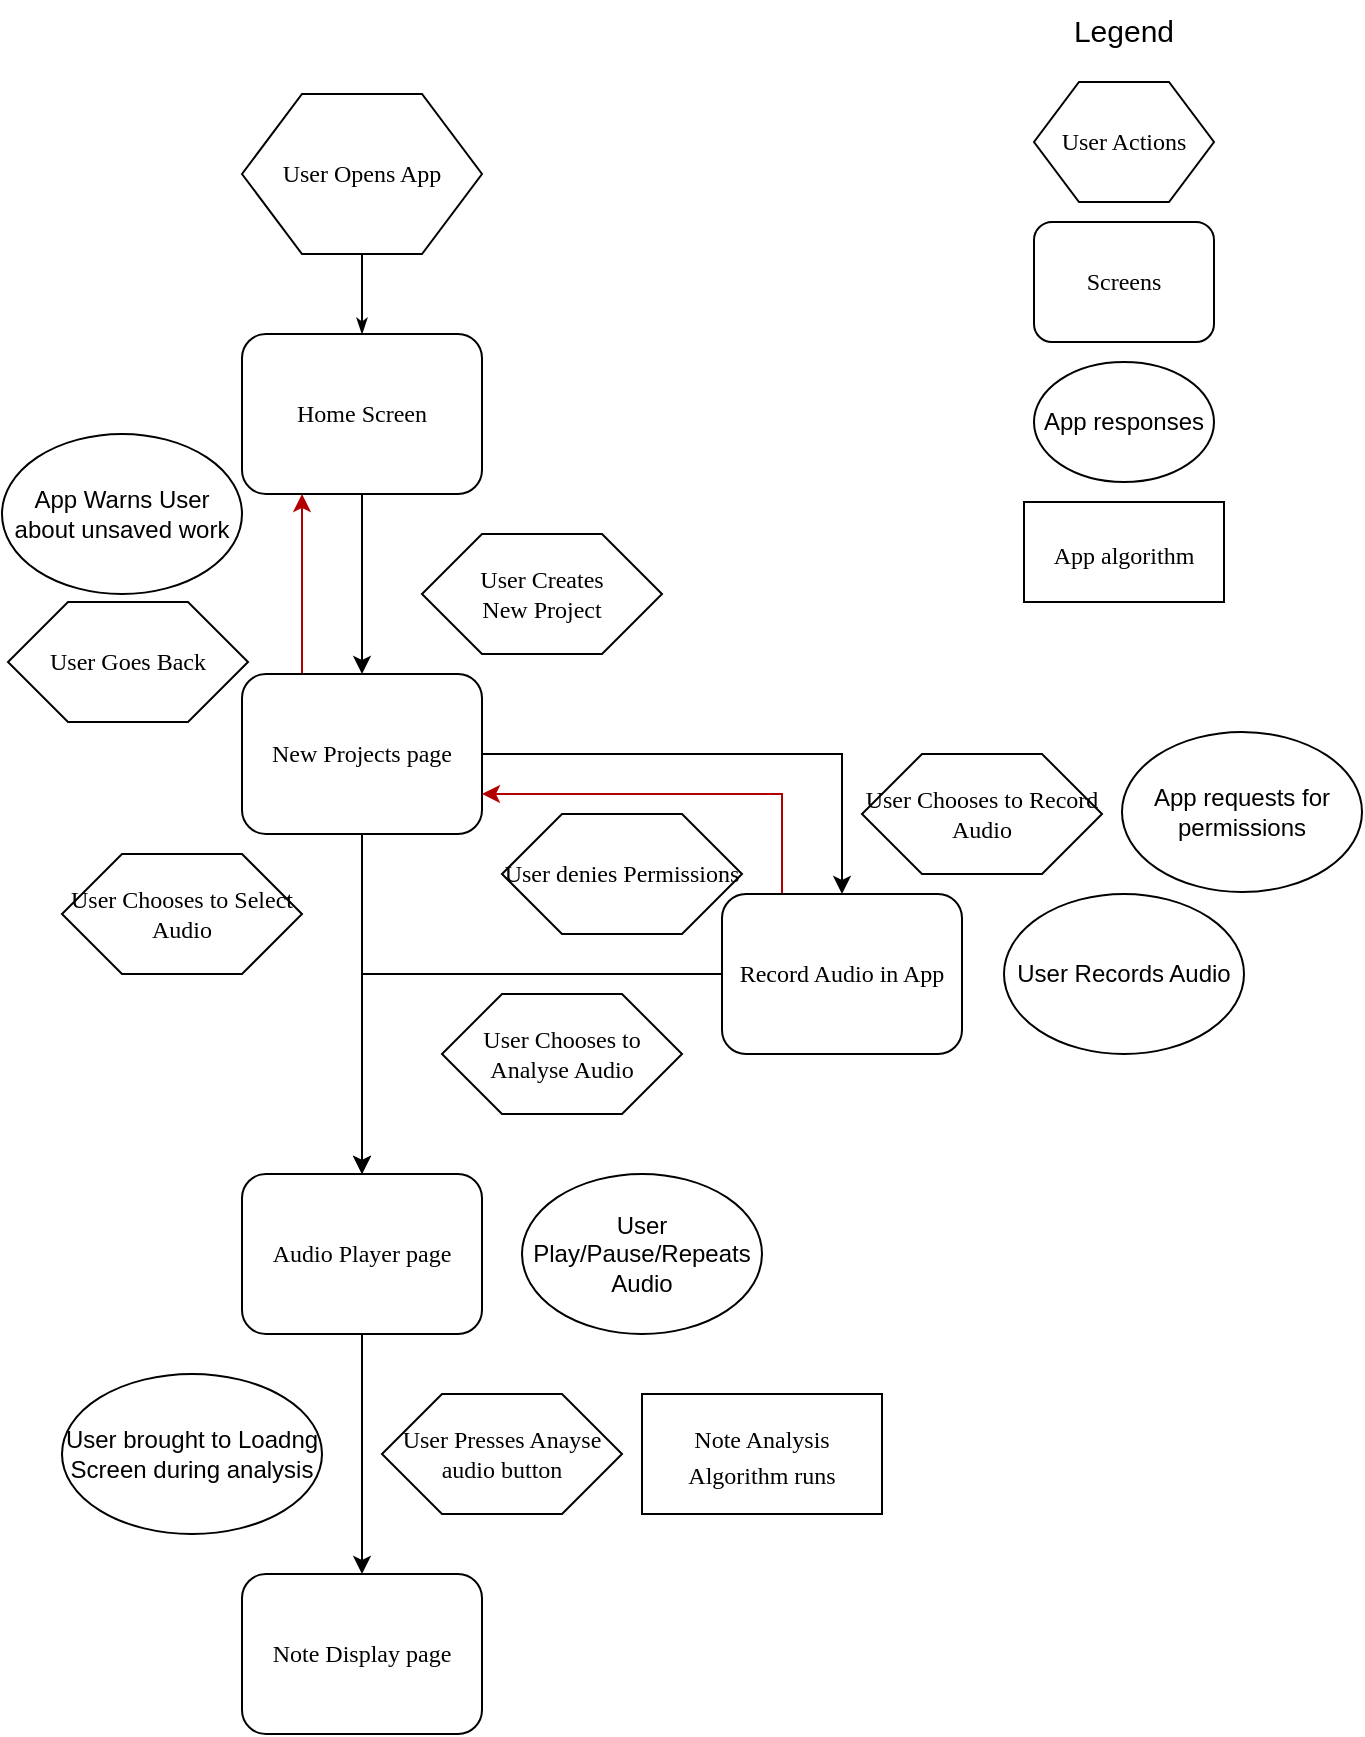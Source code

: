 <mxfile version="20.0.3" type="github" pages="6">
  <diagram name="User Activity Flow" id="8ce9d11a-91a2-4d17-14d8-a56ed91bf033">
    <mxGraphModel dx="1209" dy="652" grid="1" gridSize="10" guides="1" tooltips="1" connect="1" arrows="1" fold="1" page="1" pageScale="1" pageWidth="827" pageHeight="1169" background="none" math="0" shadow="0">
      <root>
        <mxCell id="0" />
        <mxCell id="1" parent="0" />
        <mxCell id="17ea667e15c223fc-28" style="edgeStyle=orthogonalEdgeStyle;rounded=1;html=1;labelBackgroundColor=none;startArrow=none;startFill=0;startSize=5;endArrow=classicThin;endFill=1;endSize=5;jettySize=auto;orthogonalLoop=1;strokeWidth=1;fontFamily=Verdana;fontSize=8" parent="1" source="17ea667e15c223fc-1" target="17ea667e15c223fc-2" edge="1">
          <mxGeometry relative="1" as="geometry" />
        </mxCell>
        <mxCell id="17ea667e15c223fc-1" value="User Opens App" style="shape=hexagon;perimeter=hexagonPerimeter;whiteSpace=wrap;html=1;rounded=0;shadow=0;labelBackgroundColor=none;strokeWidth=1;fontFamily=Verdana;fontSize=12;align=center;" parent="1" vertex="1">
          <mxGeometry x="240" y="50" width="120" height="80" as="geometry" />
        </mxCell>
        <mxCell id="lCFolClZHfQLr4q_9bAL-10" style="edgeStyle=orthogonalEdgeStyle;rounded=0;orthogonalLoop=1;jettySize=auto;html=1;entryX=0.5;entryY=0;entryDx=0;entryDy=0;" parent="1" source="17ea667e15c223fc-2" target="lCFolClZHfQLr4q_9bAL-4" edge="1">
          <mxGeometry relative="1" as="geometry" />
        </mxCell>
        <mxCell id="17ea667e15c223fc-2" value="Home Screen" style="rounded=1;whiteSpace=wrap;html=1;shadow=0;labelBackgroundColor=none;strokeWidth=1;fontFamily=Verdana;fontSize=12;align=center;" parent="1" vertex="1">
          <mxGeometry x="240" y="170" width="120" height="80" as="geometry" />
        </mxCell>
        <mxCell id="lCFolClZHfQLr4q_9bAL-3" value="&lt;div&gt;User Creates &lt;br&gt;&lt;/div&gt;&lt;div&gt;New Project&lt;br&gt;&lt;/div&gt;" style="shape=hexagon;perimeter=hexagonPerimeter;whiteSpace=wrap;html=1;rounded=0;shadow=0;labelBackgroundColor=none;strokeWidth=1;fontFamily=Verdana;fontSize=12;align=center;" parent="1" vertex="1">
          <mxGeometry x="330" y="270" width="120" height="60" as="geometry" />
        </mxCell>
        <mxCell id="lCFolClZHfQLr4q_9bAL-13" style="edgeStyle=orthogonalEdgeStyle;rounded=0;orthogonalLoop=1;jettySize=auto;html=1;entryX=0.5;entryY=0;entryDx=0;entryDy=0;" parent="1" source="lCFolClZHfQLr4q_9bAL-4" target="lCFolClZHfQLr4q_9bAL-6" edge="1">
          <mxGeometry relative="1" as="geometry" />
        </mxCell>
        <mxCell id="lCFolClZHfQLr4q_9bAL-21" style="edgeStyle=orthogonalEdgeStyle;rounded=0;orthogonalLoop=1;jettySize=auto;html=1;" parent="1" source="lCFolClZHfQLr4q_9bAL-4" target="lCFolClZHfQLr4q_9bAL-8" edge="1">
          <mxGeometry relative="1" as="geometry" />
        </mxCell>
        <mxCell id="qZzp6hlASHi8pTWKc_2k-14" style="edgeStyle=orthogonalEdgeStyle;rounded=0;orthogonalLoop=1;jettySize=auto;html=1;exitX=0.25;exitY=0;exitDx=0;exitDy=0;entryX=0.25;entryY=1;entryDx=0;entryDy=0;fontSize=15;fillColor=#e51400;strokeColor=#B20000;" parent="1" source="lCFolClZHfQLr4q_9bAL-4" target="17ea667e15c223fc-2" edge="1">
          <mxGeometry relative="1" as="geometry" />
        </mxCell>
        <mxCell id="lCFolClZHfQLr4q_9bAL-4" value="New Projects page" style="rounded=1;whiteSpace=wrap;html=1;shadow=0;labelBackgroundColor=none;strokeWidth=1;fontFamily=Verdana;fontSize=12;align=center;" parent="1" vertex="1">
          <mxGeometry x="240" y="340" width="120" height="80" as="geometry" />
        </mxCell>
        <mxCell id="lCFolClZHfQLr4q_9bAL-18" style="edgeStyle=orthogonalEdgeStyle;rounded=0;orthogonalLoop=1;jettySize=auto;html=1;" parent="1" source="lCFolClZHfQLr4q_9bAL-6" target="lCFolClZHfQLr4q_9bAL-8" edge="1">
          <mxGeometry relative="1" as="geometry" />
        </mxCell>
        <mxCell id="qZzp6hlASHi8pTWKc_2k-1" style="edgeStyle=orthogonalEdgeStyle;rounded=0;orthogonalLoop=1;jettySize=auto;html=1;exitX=0.25;exitY=0;exitDx=0;exitDy=0;entryX=1;entryY=0.75;entryDx=0;entryDy=0;fillColor=#e51400;strokeColor=#B20000;" parent="1" source="lCFolClZHfQLr4q_9bAL-6" target="lCFolClZHfQLr4q_9bAL-4" edge="1">
          <mxGeometry relative="1" as="geometry" />
        </mxCell>
        <mxCell id="lCFolClZHfQLr4q_9bAL-6" value="Record Audio in App" style="rounded=1;whiteSpace=wrap;html=1;shadow=0;labelBackgroundColor=none;strokeWidth=1;fontFamily=Verdana;fontSize=12;align=center;" parent="1" vertex="1">
          <mxGeometry x="480" y="450" width="120" height="80" as="geometry" />
        </mxCell>
        <mxCell id="lCFolClZHfQLr4q_9bAL-27" style="edgeStyle=orthogonalEdgeStyle;rounded=0;orthogonalLoop=1;jettySize=auto;html=1;entryX=0.5;entryY=0;entryDx=0;entryDy=0;" parent="1" source="lCFolClZHfQLr4q_9bAL-8" target="lCFolClZHfQLr4q_9bAL-9" edge="1">
          <mxGeometry relative="1" as="geometry" />
        </mxCell>
        <mxCell id="lCFolClZHfQLr4q_9bAL-8" value="Audio Player page" style="rounded=1;whiteSpace=wrap;html=1;shadow=0;labelBackgroundColor=none;strokeWidth=1;fontFamily=Verdana;fontSize=12;align=center;" parent="1" vertex="1">
          <mxGeometry x="240" y="590" width="120" height="80" as="geometry" />
        </mxCell>
        <mxCell id="lCFolClZHfQLr4q_9bAL-9" value="Note Display page" style="rounded=1;whiteSpace=wrap;html=1;shadow=0;labelBackgroundColor=none;strokeWidth=1;fontFamily=Verdana;fontSize=12;align=center;" parent="1" vertex="1">
          <mxGeometry x="240" y="790" width="120" height="80" as="geometry" />
        </mxCell>
        <mxCell id="lCFolClZHfQLr4q_9bAL-14" value="&lt;div&gt;User Chooses to Select Audio&lt;br&gt;&lt;/div&gt;" style="shape=hexagon;perimeter=hexagonPerimeter;whiteSpace=wrap;html=1;rounded=0;shadow=0;labelBackgroundColor=none;strokeWidth=1;fontFamily=Verdana;fontSize=12;align=center;" parent="1" vertex="1">
          <mxGeometry x="150" y="430" width="120" height="60" as="geometry" />
        </mxCell>
        <mxCell id="lCFolClZHfQLr4q_9bAL-15" value="&lt;div&gt;User Chooses to Record Audio&lt;br&gt;&lt;/div&gt;" style="shape=hexagon;perimeter=hexagonPerimeter;whiteSpace=wrap;html=1;rounded=0;shadow=0;labelBackgroundColor=none;strokeWidth=1;fontFamily=Verdana;fontSize=12;align=center;" parent="1" vertex="1">
          <mxGeometry x="550" y="380" width="120" height="60" as="geometry" />
        </mxCell>
        <mxCell id="lCFolClZHfQLr4q_9bAL-22" value="&lt;div&gt;User Chooses to Analyse Audio&lt;br&gt;&lt;/div&gt;" style="shape=hexagon;perimeter=hexagonPerimeter;whiteSpace=wrap;html=1;rounded=0;shadow=0;labelBackgroundColor=none;strokeWidth=1;fontFamily=Verdana;fontSize=12;align=center;" parent="1" vertex="1">
          <mxGeometry x="340" y="500" width="120" height="60" as="geometry" />
        </mxCell>
        <mxCell id="lCFolClZHfQLr4q_9bAL-23" value="&lt;div&gt;User Presses Anayse audio button&lt;br&gt;&lt;/div&gt;" style="shape=hexagon;perimeter=hexagonPerimeter;whiteSpace=wrap;html=1;rounded=0;shadow=0;labelBackgroundColor=none;strokeWidth=1;fontFamily=Verdana;fontSize=12;align=center;" parent="1" vertex="1">
          <mxGeometry x="310" y="700" width="120" height="60" as="geometry" />
        </mxCell>
        <mxCell id="qZzp6hlASHi8pTWKc_2k-2" value="User denies Permissions" style="shape=hexagon;perimeter=hexagonPerimeter;whiteSpace=wrap;html=1;rounded=0;shadow=0;labelBackgroundColor=none;strokeWidth=1;fontFamily=Verdana;fontSize=12;align=center;" parent="1" vertex="1">
          <mxGeometry x="370" y="410" width="120" height="60" as="geometry" />
        </mxCell>
        <mxCell id="qZzp6hlASHi8pTWKc_2k-3" value="App requests for permissions" style="ellipse;whiteSpace=wrap;html=1;" parent="1" vertex="1">
          <mxGeometry x="680" y="369" width="120" height="80" as="geometry" />
        </mxCell>
        <mxCell id="qZzp6hlASHi8pTWKc_2k-4" value="User Records Audio" style="ellipse;whiteSpace=wrap;html=1;" parent="1" vertex="1">
          <mxGeometry x="621" y="450" width="120" height="80" as="geometry" />
        </mxCell>
        <mxCell id="qZzp6hlASHi8pTWKc_2k-5" value="User Play/Pause/Repeats Audio" style="ellipse;whiteSpace=wrap;html=1;" parent="1" vertex="1">
          <mxGeometry x="380" y="590" width="120" height="80" as="geometry" />
        </mxCell>
        <mxCell id="qZzp6hlASHi8pTWKc_2k-6" value="User brought to Loadng Screen during analysis" style="ellipse;whiteSpace=wrap;html=1;" parent="1" vertex="1">
          <mxGeometry x="150" y="690" width="130" height="80" as="geometry" />
        </mxCell>
        <mxCell id="qZzp6hlASHi8pTWKc_2k-8" value="&lt;div style=&quot;font-size: 15px;&quot;&gt;&lt;font style=&quot;font-size: 15px;&quot;&gt;Legend&lt;/font&gt;&lt;/div&gt;" style="text;html=1;strokeColor=none;fillColor=none;align=center;verticalAlign=middle;whiteSpace=wrap;rounded=0;" parent="1" vertex="1">
          <mxGeometry x="621" y="3" width="120" height="29" as="geometry" />
        </mxCell>
        <mxCell id="qZzp6hlASHi8pTWKc_2k-9" value="User Actions" style="shape=hexagon;perimeter=hexagonPerimeter;whiteSpace=wrap;html=1;rounded=0;shadow=0;labelBackgroundColor=none;strokeWidth=1;fontFamily=Verdana;fontSize=12;align=center;" parent="1" vertex="1">
          <mxGeometry x="636" y="44" width="90" height="60" as="geometry" />
        </mxCell>
        <mxCell id="qZzp6hlASHi8pTWKc_2k-10" value="Screens" style="rounded=1;whiteSpace=wrap;html=1;shadow=0;labelBackgroundColor=none;strokeWidth=1;fontFamily=Verdana;fontSize=12;align=center;" parent="1" vertex="1">
          <mxGeometry x="636" y="114" width="90" height="60" as="geometry" />
        </mxCell>
        <mxCell id="qZzp6hlASHi8pTWKc_2k-12" value="App responses" style="ellipse;whiteSpace=wrap;html=1;" parent="1" vertex="1">
          <mxGeometry x="636" y="184" width="90" height="60" as="geometry" />
        </mxCell>
        <mxCell id="qZzp6hlASHi8pTWKc_2k-15" value="User Goes Back" style="shape=hexagon;perimeter=hexagonPerimeter;whiteSpace=wrap;html=1;rounded=0;shadow=0;labelBackgroundColor=none;strokeWidth=1;fontFamily=Verdana;fontSize=12;align=center;" parent="1" vertex="1">
          <mxGeometry x="123" y="304" width="120" height="60" as="geometry" />
        </mxCell>
        <mxCell id="qZzp6hlASHi8pTWKc_2k-16" value="App Warns User about unsaved work" style="ellipse;whiteSpace=wrap;html=1;" parent="1" vertex="1">
          <mxGeometry x="120" y="220" width="120" height="80" as="geometry" />
        </mxCell>
        <mxCell id="qZzp6hlASHi8pTWKc_2k-18" value="&lt;font style=&quot;font-size: 12px;&quot;&gt;Note Analysis Algorithm runs&lt;/font&gt;" style="rounded=0;whiteSpace=wrap;html=1;fontSize=15;fontFamily=Verdana;" parent="1" vertex="1">
          <mxGeometry x="440" y="700" width="120" height="60" as="geometry" />
        </mxCell>
        <mxCell id="qZzp6hlASHi8pTWKc_2k-19" value="&lt;font style=&quot;font-size: 12px;&quot;&gt;App algorithm&lt;br&gt;&lt;/font&gt;" style="rounded=0;whiteSpace=wrap;html=1;fontSize=15;fontFamily=Verdana;" parent="1" vertex="1">
          <mxGeometry x="631" y="254" width="100" height="50" as="geometry" />
        </mxCell>
      </root>
    </mxGraphModel>
  </diagram>
  <diagram id="BTG42M-PGZB_8iXTwsJr" name="Home Screen -&gt; New Projects">
    <mxGraphModel dx="1209" dy="652" grid="1" gridSize="10" guides="1" tooltips="1" connect="1" arrows="1" fold="1" page="1" pageScale="1" pageWidth="827" pageHeight="1169" math="0" shadow="0">
      <root>
        <mxCell id="0" />
        <mxCell id="1" parent="0" />
        <mxCell id="o7gAndhZ8sAYZEbO4RwA-1" style="edgeStyle=orthogonalEdgeStyle;rounded=0;orthogonalLoop=1;jettySize=auto;html=1;entryX=0.5;entryY=0;entryDx=0;entryDy=0;" parent="1" source="o7gAndhZ8sAYZEbO4RwA-2" target="o7gAndhZ8sAYZEbO4RwA-5" edge="1">
          <mxGeometry relative="1" as="geometry" />
        </mxCell>
        <mxCell id="o7gAndhZ8sAYZEbO4RwA-2" value="Home Screen" style="rounded=1;whiteSpace=wrap;html=1;shadow=0;labelBackgroundColor=none;strokeWidth=1;fontFamily=Verdana;fontSize=12;align=center;" parent="1" vertex="1">
          <mxGeometry x="140" y="30" width="120" height="80" as="geometry" />
        </mxCell>
        <mxCell id="o7gAndhZ8sAYZEbO4RwA-3" value="&lt;div&gt;User Creates &lt;br&gt;&lt;/div&gt;&lt;div&gt;New Project&lt;br&gt;&lt;/div&gt;" style="shape=hexagon;perimeter=hexagonPerimeter;whiteSpace=wrap;html=1;rounded=0;shadow=0;labelBackgroundColor=none;strokeWidth=1;fontFamily=Verdana;fontSize=12;align=center;" parent="1" vertex="1">
          <mxGeometry x="230" y="130" width="120" height="60" as="geometry" />
        </mxCell>
        <mxCell id="o7gAndhZ8sAYZEbO4RwA-4" style="edgeStyle=orthogonalEdgeStyle;rounded=0;orthogonalLoop=1;jettySize=auto;html=1;exitX=0.25;exitY=0;exitDx=0;exitDy=0;entryX=0.25;entryY=1;entryDx=0;entryDy=0;fontSize=15;fillColor=#e51400;strokeColor=#B20000;" parent="1" source="o7gAndhZ8sAYZEbO4RwA-5" target="o7gAndhZ8sAYZEbO4RwA-2" edge="1">
          <mxGeometry relative="1" as="geometry" />
        </mxCell>
        <mxCell id="o7gAndhZ8sAYZEbO4RwA-5" value="New Projects page" style="rounded=1;whiteSpace=wrap;html=1;shadow=0;labelBackgroundColor=none;strokeWidth=1;fontFamily=Verdana;fontSize=12;align=center;" parent="1" vertex="1">
          <mxGeometry x="140" y="200" width="120" height="80" as="geometry" />
        </mxCell>
        <mxCell id="o7gAndhZ8sAYZEbO4RwA-6" value="User Goes Back" style="shape=hexagon;perimeter=hexagonPerimeter;whiteSpace=wrap;html=1;rounded=0;shadow=0;labelBackgroundColor=none;strokeWidth=1;fontFamily=Verdana;fontSize=12;align=center;" parent="1" vertex="1">
          <mxGeometry x="20" y="170" width="120" height="60" as="geometry" />
        </mxCell>
        <mxCell id="o7gAndhZ8sAYZEbO4RwA-7" value="App Warns User about unsaved work" style="ellipse;whiteSpace=wrap;html=1;" parent="1" vertex="1">
          <mxGeometry x="20" y="80" width="120" height="80" as="geometry" />
        </mxCell>
        <mxCell id="HlVarFdxL_Z1gcEfDgmB-8" value="" style="shape=table;startSize=0;container=1;collapsible=0;childLayout=tableLayout;fontFamily=Verdana;fontSize=12;" parent="1" vertex="1">
          <mxGeometry x="381" y="40" width="410" height="224" as="geometry" />
        </mxCell>
        <mxCell id="HlVarFdxL_Z1gcEfDgmB-9" value="" style="shape=tableRow;horizontal=0;startSize=0;swimlaneHead=0;swimlaneBody=0;top=0;left=0;bottom=0;right=0;collapsible=0;dropTarget=0;fillColor=none;points=[[0,0.5],[1,0.5]];portConstraint=eastwest;fontFamily=Verdana;fontSize=12;" parent="HlVarFdxL_Z1gcEfDgmB-8" vertex="1">
          <mxGeometry width="410" height="60" as="geometry" />
        </mxCell>
        <mxCell id="HlVarFdxL_Z1gcEfDgmB-10" value="Unit tests" style="shape=partialRectangle;html=1;whiteSpace=wrap;connectable=0;overflow=hidden;fillColor=none;top=0;left=0;bottom=0;right=0;pointerEvents=1;fontFamily=Verdana;fontSize=12;" parent="HlVarFdxL_Z1gcEfDgmB-9" vertex="1">
          <mxGeometry width="137" height="60" as="geometry">
            <mxRectangle width="137" height="60" as="alternateBounds" />
          </mxGeometry>
        </mxCell>
        <mxCell id="HlVarFdxL_Z1gcEfDgmB-11" value="Widget tests" style="shape=partialRectangle;html=1;whiteSpace=wrap;connectable=0;overflow=hidden;fillColor=none;top=0;left=0;bottom=0;right=0;pointerEvents=1;fontFamily=Verdana;fontSize=12;" parent="HlVarFdxL_Z1gcEfDgmB-9" vertex="1">
          <mxGeometry x="137" width="136" height="60" as="geometry">
            <mxRectangle width="136" height="60" as="alternateBounds" />
          </mxGeometry>
        </mxCell>
        <mxCell id="HlVarFdxL_Z1gcEfDgmB-12" value="User Tests" style="shape=partialRectangle;html=1;whiteSpace=wrap;connectable=0;overflow=hidden;fillColor=none;top=0;left=0;bottom=0;right=0;pointerEvents=1;fontFamily=Verdana;fontSize=12;" parent="HlVarFdxL_Z1gcEfDgmB-9" vertex="1">
          <mxGeometry x="273" width="137" height="60" as="geometry">
            <mxRectangle width="137" height="60" as="alternateBounds" />
          </mxGeometry>
        </mxCell>
        <mxCell id="HlVarFdxL_Z1gcEfDgmB-13" value="" style="shape=tableRow;horizontal=0;startSize=0;swimlaneHead=0;swimlaneBody=0;top=0;left=0;bottom=0;right=0;collapsible=0;dropTarget=0;fillColor=none;points=[[0,0.5],[1,0.5]];portConstraint=eastwest;fontFamily=Verdana;fontSize=12;align=left;verticalAlign=top;" parent="HlVarFdxL_Z1gcEfDgmB-8" vertex="1">
          <mxGeometry y="60" width="410" height="164" as="geometry" />
        </mxCell>
        <mxCell id="HlVarFdxL_Z1gcEfDgmB-14" value="- NA" style="shape=partialRectangle;html=1;whiteSpace=wrap;connectable=0;overflow=hidden;fillColor=none;top=0;left=0;bottom=0;right=0;pointerEvents=1;fontFamily=Verdana;fontSize=12;align=left;verticalAlign=top;" parent="HlVarFdxL_Z1gcEfDgmB-13" vertex="1">
          <mxGeometry width="137" height="164" as="geometry">
            <mxRectangle width="137" height="164" as="alternateBounds" />
          </mxGeometry>
        </mxCell>
        <mxCell id="HlVarFdxL_Z1gcEfDgmB-15" value="&lt;div&gt;- Check if &quot;New Project&quot; Button leads to New Projects page&lt;/div&gt;&lt;div&gt;- Check if going back gives users a warning that work will be unsaved&lt;br&gt;&lt;/div&gt;" style="shape=partialRectangle;html=1;whiteSpace=wrap;connectable=0;overflow=hidden;fillColor=none;top=0;left=0;bottom=0;right=0;pointerEvents=1;fontFamily=Verdana;fontSize=12;align=left;verticalAlign=top;" parent="HlVarFdxL_Z1gcEfDgmB-13" vertex="1">
          <mxGeometry x="137" width="136" height="164" as="geometry">
            <mxRectangle width="136" height="164" as="alternateBounds" />
          </mxGeometry>
        </mxCell>
        <mxCell id="HlVarFdxL_Z1gcEfDgmB-16" value="&lt;div&gt;- Check if &quot;New Project&quot; Button leads to New Projects page&lt;/div&gt;&lt;div&gt;- Check if going back gives users a warning that work will be unsaved&lt;br&gt;&lt;/div&gt;" style="shape=partialRectangle;html=1;whiteSpace=wrap;connectable=0;overflow=hidden;fillColor=none;top=0;left=0;bottom=0;right=0;pointerEvents=1;fontFamily=Verdana;fontSize=12;align=left;verticalAlign=top;" parent="HlVarFdxL_Z1gcEfDgmB-13" vertex="1">
          <mxGeometry x="273" width="137" height="164" as="geometry">
            <mxRectangle width="137" height="164" as="alternateBounds" />
          </mxGeometry>
        </mxCell>
      </root>
    </mxGraphModel>
  </diagram>
  <diagram id="9EFpOCobpkcPWfrSdeKq" name="New Projects -&gt; Record Audio">
    <mxGraphModel dx="1209" dy="652" grid="1" gridSize="10" guides="1" tooltips="1" connect="1" arrows="1" fold="1" page="1" pageScale="1" pageWidth="827" pageHeight="1169" math="0" shadow="0">
      <root>
        <mxCell id="0" />
        <mxCell id="1" parent="0" />
        <mxCell id="Y6IENhfF4qyb8PqlVkrg-1" style="edgeStyle=orthogonalEdgeStyle;rounded=0;orthogonalLoop=1;jettySize=auto;html=1;entryX=0.5;entryY=0;entryDx=0;entryDy=0;" parent="1" source="Y6IENhfF4qyb8PqlVkrg-2" target="Y6IENhfF4qyb8PqlVkrg-4" edge="1">
          <mxGeometry relative="1" as="geometry" />
        </mxCell>
        <mxCell id="Y6IENhfF4qyb8PqlVkrg-2" value="New Projects page" style="rounded=1;whiteSpace=wrap;html=1;shadow=0;labelBackgroundColor=none;strokeWidth=1;fontFamily=Verdana;fontSize=12;align=center;" parent="1" vertex="1">
          <mxGeometry x="110" y="50" width="120" height="80" as="geometry" />
        </mxCell>
        <mxCell id="Y6IENhfF4qyb8PqlVkrg-3" style="edgeStyle=orthogonalEdgeStyle;rounded=0;orthogonalLoop=1;jettySize=auto;html=1;exitX=0.25;exitY=0;exitDx=0;exitDy=0;fillColor=#e51400;strokeColor=#B20000;entryX=0.25;entryY=1;entryDx=0;entryDy=0;" parent="1" source="Y6IENhfF4qyb8PqlVkrg-4" target="Y6IENhfF4qyb8PqlVkrg-2" edge="1">
          <mxGeometry relative="1" as="geometry">
            <mxPoint x="150" y="160" as="targetPoint" />
          </mxGeometry>
        </mxCell>
        <mxCell id="Y6IENhfF4qyb8PqlVkrg-4" value="Record Audio in App" style="rounded=1;whiteSpace=wrap;html=1;shadow=0;labelBackgroundColor=none;strokeWidth=1;fontFamily=Verdana;fontSize=12;align=center;" parent="1" vertex="1">
          <mxGeometry x="110" y="300" width="120" height="80" as="geometry" />
        </mxCell>
        <mxCell id="Y6IENhfF4qyb8PqlVkrg-5" value="&lt;div&gt;User Chooses to Record Audio&lt;br&gt;&lt;/div&gt;" style="shape=hexagon;perimeter=hexagonPerimeter;whiteSpace=wrap;html=1;rounded=0;shadow=0;labelBackgroundColor=none;strokeWidth=1;fontFamily=Verdana;fontSize=12;align=center;" parent="1" vertex="1">
          <mxGeometry x="190" y="140" width="120" height="60" as="geometry" />
        </mxCell>
        <mxCell id="Y6IENhfF4qyb8PqlVkrg-6" value="User denies Permissions" style="shape=hexagon;perimeter=hexagonPerimeter;whiteSpace=wrap;html=1;rounded=0;shadow=0;labelBackgroundColor=none;strokeWidth=1;fontFamily=Verdana;fontSize=12;align=center;" parent="1" vertex="1">
          <mxGeometry x="10" y="230" width="120" height="60" as="geometry" />
        </mxCell>
        <mxCell id="Y6IENhfF4qyb8PqlVkrg-7" value="App requests for permissions" style="ellipse;whiteSpace=wrap;html=1;" parent="1" vertex="1">
          <mxGeometry x="200" y="210" width="120" height="80" as="geometry" />
        </mxCell>
        <mxCell id="iT77Vtpq-jMncwMzb1B8-1" value="" style="shape=table;startSize=0;container=1;collapsible=0;childLayout=tableLayout;fontFamily=Verdana;fontSize=12;" parent="1" vertex="1">
          <mxGeometry x="381" y="40" width="410" height="310" as="geometry" />
        </mxCell>
        <mxCell id="iT77Vtpq-jMncwMzb1B8-2" value="" style="shape=tableRow;horizontal=0;startSize=0;swimlaneHead=0;swimlaneBody=0;top=0;left=0;bottom=0;right=0;collapsible=0;dropTarget=0;fillColor=none;points=[[0,0.5],[1,0.5]];portConstraint=eastwest;fontFamily=Verdana;fontSize=12;" parent="iT77Vtpq-jMncwMzb1B8-1" vertex="1">
          <mxGeometry width="410" height="84" as="geometry" />
        </mxCell>
        <mxCell id="iT77Vtpq-jMncwMzb1B8-3" value="Unit tests" style="shape=partialRectangle;html=1;whiteSpace=wrap;connectable=0;overflow=hidden;fillColor=none;top=0;left=0;bottom=0;right=0;pointerEvents=1;fontFamily=Verdana;fontSize=12;" parent="iT77Vtpq-jMncwMzb1B8-2" vertex="1">
          <mxGeometry width="137" height="84" as="geometry">
            <mxRectangle width="137" height="84" as="alternateBounds" />
          </mxGeometry>
        </mxCell>
        <mxCell id="iT77Vtpq-jMncwMzb1B8-4" value="Widget tests" style="shape=partialRectangle;html=1;whiteSpace=wrap;connectable=0;overflow=hidden;fillColor=none;top=0;left=0;bottom=0;right=0;pointerEvents=1;fontFamily=Verdana;fontSize=12;" parent="iT77Vtpq-jMncwMzb1B8-2" vertex="1">
          <mxGeometry x="137" width="136" height="84" as="geometry">
            <mxRectangle width="136" height="84" as="alternateBounds" />
          </mxGeometry>
        </mxCell>
        <mxCell id="iT77Vtpq-jMncwMzb1B8-5" value="User Tests" style="shape=partialRectangle;html=1;whiteSpace=wrap;connectable=0;overflow=hidden;fillColor=none;top=0;left=0;bottom=0;right=0;pointerEvents=1;fontFamily=Verdana;fontSize=12;" parent="iT77Vtpq-jMncwMzb1B8-2" vertex="1">
          <mxGeometry x="273" width="137" height="84" as="geometry">
            <mxRectangle width="137" height="84" as="alternateBounds" />
          </mxGeometry>
        </mxCell>
        <mxCell id="iT77Vtpq-jMncwMzb1B8-6" value="" style="shape=tableRow;horizontal=0;startSize=0;swimlaneHead=0;swimlaneBody=0;top=0;left=0;bottom=0;right=0;collapsible=0;dropTarget=0;fillColor=none;points=[[0,0.5],[1,0.5]];portConstraint=eastwest;fontFamily=Verdana;fontSize=12;align=left;verticalAlign=top;" parent="iT77Vtpq-jMncwMzb1B8-1" vertex="1">
          <mxGeometry y="84" width="410" height="226" as="geometry" />
        </mxCell>
        <mxCell id="iT77Vtpq-jMncwMzb1B8-7" value="- NA" style="shape=partialRectangle;html=1;whiteSpace=wrap;connectable=0;overflow=hidden;fillColor=none;top=0;left=0;bottom=0;right=0;pointerEvents=1;fontFamily=Verdana;fontSize=12;align=left;verticalAlign=top;" parent="iT77Vtpq-jMncwMzb1B8-6" vertex="1">
          <mxGeometry width="137" height="226" as="geometry">
            <mxRectangle width="137" height="226" as="alternateBounds" />
          </mxGeometry>
        </mxCell>
        <mxCell id="iT77Vtpq-jMncwMzb1B8-8" value="&lt;div&gt;- Check if &quot;Record Audio&quot; Button leads to Recording page&lt;/div&gt;&lt;div&gt;- Check if going back gives users a warning that work will be unsaved&lt;/div&gt;&lt;div&gt;- If App permissions denied, check if user is redirected back to previous page&lt;br&gt;&lt;/div&gt;" style="shape=partialRectangle;html=1;whiteSpace=wrap;connectable=0;overflow=hidden;fillColor=none;top=0;left=0;bottom=0;right=0;pointerEvents=1;fontFamily=Verdana;fontSize=12;align=left;verticalAlign=top;" parent="iT77Vtpq-jMncwMzb1B8-6" vertex="1">
          <mxGeometry x="137" width="136" height="226" as="geometry">
            <mxRectangle width="136" height="226" as="alternateBounds" />
          </mxGeometry>
        </mxCell>
        <mxCell id="iT77Vtpq-jMncwMzb1B8-9" value="&lt;div&gt;- Check if &quot;Record Audio&quot; Button leads to Recording page&lt;/div&gt;&lt;div&gt;- Check if going back gives users a warning that work will be unsaved&lt;/div&gt;&lt;div&gt;- Check if Permissions pop-up appears&lt;/div&gt;&lt;div&gt;- If App permissions denied, check if user is redirected back to previous page&lt;/div&gt;&lt;div&gt;&lt;br&gt;&lt;/div&gt;" style="shape=partialRectangle;html=1;whiteSpace=wrap;connectable=0;overflow=hidden;fillColor=none;top=0;left=0;bottom=0;right=0;pointerEvents=1;fontFamily=Verdana;fontSize=12;align=left;verticalAlign=top;" parent="iT77Vtpq-jMncwMzb1B8-6" vertex="1">
          <mxGeometry x="273" width="137" height="226" as="geometry">
            <mxRectangle width="137" height="226" as="alternateBounds" />
          </mxGeometry>
        </mxCell>
      </root>
    </mxGraphModel>
  </diagram>
  <diagram id="H8FsUbBv88bBLcoio4jZ" name="Recording">
    <mxGraphModel dx="1209" dy="652" grid="1" gridSize="10" guides="1" tooltips="1" connect="1" arrows="1" fold="1" page="1" pageScale="1" pageWidth="827" pageHeight="1169" math="0" shadow="0">
      <root>
        <mxCell id="0" />
        <mxCell id="1" parent="0" />
        <mxCell id="6nobseFbJJmHWOGPow-g-1" value="Record Audio in App" style="rounded=1;whiteSpace=wrap;html=1;shadow=0;labelBackgroundColor=none;strokeWidth=1;fontFamily=Verdana;fontSize=12;align=center;" parent="1" vertex="1">
          <mxGeometry x="40" y="80" width="120" height="80" as="geometry" />
        </mxCell>
        <mxCell id="6nobseFbJJmHWOGPow-g-2" value="User Records Audio" style="ellipse;whiteSpace=wrap;html=1;" parent="1" vertex="1">
          <mxGeometry x="181" y="80" width="120" height="80" as="geometry" />
        </mxCell>
        <mxCell id="sRQy5ILCkBpcYewuUoMn-1" value="" style="shape=table;startSize=0;container=1;collapsible=0;childLayout=tableLayout;fontFamily=Verdana;fontSize=12;" parent="1" vertex="1">
          <mxGeometry x="360" y="30" width="410" height="310" as="geometry" />
        </mxCell>
        <mxCell id="sRQy5ILCkBpcYewuUoMn-2" value="" style="shape=tableRow;horizontal=0;startSize=0;swimlaneHead=0;swimlaneBody=0;top=0;left=0;bottom=0;right=0;collapsible=0;dropTarget=0;fillColor=none;points=[[0,0.5],[1,0.5]];portConstraint=eastwest;fontFamily=Verdana;fontSize=12;" parent="sRQy5ILCkBpcYewuUoMn-1" vertex="1">
          <mxGeometry width="410" height="84" as="geometry" />
        </mxCell>
        <mxCell id="sRQy5ILCkBpcYewuUoMn-3" value="Unit tests" style="shape=partialRectangle;html=1;whiteSpace=wrap;connectable=0;overflow=hidden;fillColor=none;top=0;left=0;bottom=0;right=0;pointerEvents=1;fontFamily=Verdana;fontSize=12;" parent="sRQy5ILCkBpcYewuUoMn-2" vertex="1">
          <mxGeometry width="137" height="84" as="geometry">
            <mxRectangle width="137" height="84" as="alternateBounds" />
          </mxGeometry>
        </mxCell>
        <mxCell id="sRQy5ILCkBpcYewuUoMn-4" value="Widget tests" style="shape=partialRectangle;html=1;whiteSpace=wrap;connectable=0;overflow=hidden;fillColor=none;top=0;left=0;bottom=0;right=0;pointerEvents=1;fontFamily=Verdana;fontSize=12;" parent="sRQy5ILCkBpcYewuUoMn-2" vertex="1">
          <mxGeometry x="137" width="136" height="84" as="geometry">
            <mxRectangle width="136" height="84" as="alternateBounds" />
          </mxGeometry>
        </mxCell>
        <mxCell id="sRQy5ILCkBpcYewuUoMn-5" value="User Tests" style="shape=partialRectangle;html=1;whiteSpace=wrap;connectable=0;overflow=hidden;fillColor=none;top=0;left=0;bottom=0;right=0;pointerEvents=1;fontFamily=Verdana;fontSize=12;" parent="sRQy5ILCkBpcYewuUoMn-2" vertex="1">
          <mxGeometry x="273" width="137" height="84" as="geometry">
            <mxRectangle width="137" height="84" as="alternateBounds" />
          </mxGeometry>
        </mxCell>
        <mxCell id="sRQy5ILCkBpcYewuUoMn-6" value="" style="shape=tableRow;horizontal=0;startSize=0;swimlaneHead=0;swimlaneBody=0;top=0;left=0;bottom=0;right=0;collapsible=0;dropTarget=0;fillColor=none;points=[[0,0.5],[1,0.5]];portConstraint=eastwest;fontFamily=Verdana;fontSize=12;align=left;verticalAlign=top;" parent="sRQy5ILCkBpcYewuUoMn-1" vertex="1">
          <mxGeometry y="84" width="410" height="226" as="geometry" />
        </mxCell>
        <mxCell id="sRQy5ILCkBpcYewuUoMn-7" value="&lt;div&gt;- recorder.play()&lt;/div&gt;&lt;div&gt;- recorder.stop()&lt;/div&gt;&lt;div&gt;- recorder.pause()&lt;/div&gt;" style="shape=partialRectangle;html=1;whiteSpace=wrap;connectable=0;overflow=hidden;fillColor=none;top=0;left=0;bottom=0;right=0;pointerEvents=1;fontFamily=Verdana;fontSize=12;align=left;verticalAlign=top;" parent="sRQy5ILCkBpcYewuUoMn-6" vertex="1">
          <mxGeometry width="137" height="226" as="geometry">
            <mxRectangle width="137" height="226" as="alternateBounds" />
          </mxGeometry>
        </mxCell>
        <mxCell id="sRQy5ILCkBpcYewuUoMn-8" value="&lt;div&gt;- Check for icon changes when user is recording&lt;br&gt;&lt;/div&gt;&lt;div&gt;- Check that alert dialog appears if no recording is found &lt;br&gt;&lt;/div&gt;&lt;div&gt;&lt;br&gt;&lt;/div&gt;" style="shape=partialRectangle;html=1;whiteSpace=wrap;connectable=0;overflow=hidden;fillColor=none;top=0;left=0;bottom=0;right=0;pointerEvents=1;fontFamily=Verdana;fontSize=12;align=left;verticalAlign=top;" parent="sRQy5ILCkBpcYewuUoMn-6" vertex="1">
          <mxGeometry x="137" width="136" height="226" as="geometry">
            <mxRectangle width="136" height="226" as="alternateBounds" />
          </mxGeometry>
        </mxCell>
        <mxCell id="sRQy5ILCkBpcYewuUoMn-9" value="&lt;div&gt;- Check for icon changes when user is recording&lt;br&gt;&lt;/div&gt;&lt;div&gt;- Check that alert dialog appears if no recording is found &lt;br&gt;&lt;/div&gt;&lt;div&gt;- Check that user microphone is in use (green microphone icon on phone should show on newer android versions)&lt;/div&gt;&lt;div&gt;- Check for long duration recordings&lt;br&gt;&lt;/div&gt;" style="shape=partialRectangle;html=1;whiteSpace=wrap;connectable=0;overflow=hidden;fillColor=none;top=0;left=0;bottom=0;right=0;pointerEvents=1;fontFamily=Verdana;fontSize=12;align=left;verticalAlign=top;" parent="sRQy5ILCkBpcYewuUoMn-6" vertex="1">
          <mxGeometry x="273" width="137" height="226" as="geometry">
            <mxRectangle width="137" height="226" as="alternateBounds" />
          </mxGeometry>
        </mxCell>
      </root>
    </mxGraphModel>
  </diagram>
  <diagram id="iQAjpgXcgUv90W1xNbnd" name="Recording -&gt; Audio Player">
    <mxGraphModel dx="1209" dy="652" grid="1" gridSize="10" guides="1" tooltips="1" connect="1" arrows="1" fold="1" page="1" pageScale="1" pageWidth="827" pageHeight="1169" math="0" shadow="0">
      <root>
        <mxCell id="0" />
        <mxCell id="1" parent="0" />
        <mxCell id="0zopE5zRqRAD2ZtNLqu7-1" style="edgeStyle=orthogonalEdgeStyle;rounded=0;orthogonalLoop=1;jettySize=auto;html=1;" parent="1" source="0zopE5zRqRAD2ZtNLqu7-2" target="0zopE5zRqRAD2ZtNLqu7-3" edge="1">
          <mxGeometry relative="1" as="geometry" />
        </mxCell>
        <mxCell id="0zopE5zRqRAD2ZtNLqu7-2" value="Record Audio in App" style="rounded=1;whiteSpace=wrap;html=1;shadow=0;labelBackgroundColor=none;strokeWidth=1;fontFamily=Verdana;fontSize=12;align=center;" parent="1" vertex="1">
          <mxGeometry x="90" y="40" width="120" height="80" as="geometry" />
        </mxCell>
        <mxCell id="0zopE5zRqRAD2ZtNLqu7-3" value="Audio Player page" style="rounded=1;whiteSpace=wrap;html=1;shadow=0;labelBackgroundColor=none;strokeWidth=1;fontFamily=Verdana;fontSize=12;align=center;" parent="1" vertex="1">
          <mxGeometry x="90" y="230" width="120" height="80" as="geometry" />
        </mxCell>
        <mxCell id="0zopE5zRqRAD2ZtNLqu7-4" value="&lt;div&gt;User Chooses to Analyse Audio&lt;br&gt;&lt;/div&gt;" style="shape=hexagon;perimeter=hexagonPerimeter;whiteSpace=wrap;html=1;rounded=0;shadow=0;labelBackgroundColor=none;strokeWidth=1;fontFamily=Verdana;fontSize=12;align=center;" parent="1" vertex="1">
          <mxGeometry x="190" y="140" width="120" height="60" as="geometry" />
        </mxCell>
        <mxCell id="Yp_rqyOEtS_qU6ms5UeL-1" value="" style="shape=table;startSize=0;container=1;collapsible=0;childLayout=tableLayout;fontFamily=Verdana;fontSize=12;" parent="1" vertex="1">
          <mxGeometry x="350" y="30" width="410" height="310" as="geometry" />
        </mxCell>
        <mxCell id="Yp_rqyOEtS_qU6ms5UeL-2" value="" style="shape=tableRow;horizontal=0;startSize=0;swimlaneHead=0;swimlaneBody=0;top=0;left=0;bottom=0;right=0;collapsible=0;dropTarget=0;fillColor=none;points=[[0,0.5],[1,0.5]];portConstraint=eastwest;fontFamily=Verdana;fontSize=12;" parent="Yp_rqyOEtS_qU6ms5UeL-1" vertex="1">
          <mxGeometry width="410" height="84" as="geometry" />
        </mxCell>
        <mxCell id="Yp_rqyOEtS_qU6ms5UeL-3" value="Unit tests" style="shape=partialRectangle;html=1;whiteSpace=wrap;connectable=0;overflow=hidden;fillColor=none;top=0;left=0;bottom=0;right=0;pointerEvents=1;fontFamily=Verdana;fontSize=12;" parent="Yp_rqyOEtS_qU6ms5UeL-2" vertex="1">
          <mxGeometry width="137" height="84" as="geometry">
            <mxRectangle width="137" height="84" as="alternateBounds" />
          </mxGeometry>
        </mxCell>
        <mxCell id="Yp_rqyOEtS_qU6ms5UeL-4" value="Widget tests" style="shape=partialRectangle;html=1;whiteSpace=wrap;connectable=0;overflow=hidden;fillColor=none;top=0;left=0;bottom=0;right=0;pointerEvents=1;fontFamily=Verdana;fontSize=12;" parent="Yp_rqyOEtS_qU6ms5UeL-2" vertex="1">
          <mxGeometry x="137" width="136" height="84" as="geometry">
            <mxRectangle width="136" height="84" as="alternateBounds" />
          </mxGeometry>
        </mxCell>
        <mxCell id="Yp_rqyOEtS_qU6ms5UeL-5" value="User Tests" style="shape=partialRectangle;html=1;whiteSpace=wrap;connectable=0;overflow=hidden;fillColor=none;top=0;left=0;bottom=0;right=0;pointerEvents=1;fontFamily=Verdana;fontSize=12;" parent="Yp_rqyOEtS_qU6ms5UeL-2" vertex="1">
          <mxGeometry x="273" width="137" height="84" as="geometry">
            <mxRectangle width="137" height="84" as="alternateBounds" />
          </mxGeometry>
        </mxCell>
        <mxCell id="Yp_rqyOEtS_qU6ms5UeL-6" value="" style="shape=tableRow;horizontal=0;startSize=0;swimlaneHead=0;swimlaneBody=0;top=0;left=0;bottom=0;right=0;collapsible=0;dropTarget=0;fillColor=none;points=[[0,0.5],[1,0.5]];portConstraint=eastwest;fontFamily=Verdana;fontSize=12;align=left;verticalAlign=top;" parent="Yp_rqyOEtS_qU6ms5UeL-1" vertex="1">
          <mxGeometry y="84" width="410" height="226" as="geometry" />
        </mxCell>
        <mxCell id="Yp_rqyOEtS_qU6ms5UeL-7" value="- NA" style="shape=partialRectangle;html=1;whiteSpace=wrap;connectable=0;overflow=hidden;fillColor=none;top=0;left=0;bottom=0;right=0;pointerEvents=1;fontFamily=Verdana;fontSize=12;align=left;verticalAlign=top;" parent="Yp_rqyOEtS_qU6ms5UeL-6" vertex="1">
          <mxGeometry width="137" height="226" as="geometry">
            <mxRectangle width="137" height="226" as="alternateBounds" />
          </mxGeometry>
        </mxCell>
        <mxCell id="Yp_rqyOEtS_qU6ms5UeL-8" value="&lt;div&gt;- Check if &quot;Analyse Audio&quot; Button leads to Audio Player Page if recording exists&lt;br&gt;&lt;/div&gt;&lt;div&gt;- Check if &quot;Analyse Audio&quot; produces popup that prompts user to record audio if recordign does not exist&lt;br&gt;&lt;/div&gt;&lt;div&gt;&lt;br&gt;&lt;/div&gt;" style="shape=partialRectangle;html=1;whiteSpace=wrap;connectable=0;overflow=hidden;fillColor=none;top=0;left=0;bottom=0;right=0;pointerEvents=1;fontFamily=Verdana;fontSize=12;align=left;verticalAlign=top;" parent="Yp_rqyOEtS_qU6ms5UeL-6" vertex="1">
          <mxGeometry x="137" width="136" height="226" as="geometry">
            <mxRectangle width="136" height="226" as="alternateBounds" />
          </mxGeometry>
        </mxCell>
        <mxCell id="Yp_rqyOEtS_qU6ms5UeL-9" value="&lt;div&gt;- Check if &quot;Analyse Audio&quot; Button leads to Audio Player Page if recording exists&lt;br&gt;&lt;/div&gt;&lt;div&gt;- Check if &quot;Analyse Audio&quot; produces popup that prompts user to record audio if recordign does not exist&lt;br&gt;&lt;/div&gt;&lt;div&gt;&lt;br&gt;&lt;br&gt;&lt;/div&gt;" style="shape=partialRectangle;html=1;whiteSpace=wrap;connectable=0;overflow=hidden;fillColor=none;top=0;left=0;bottom=0;right=0;pointerEvents=1;fontFamily=Verdana;fontSize=12;align=left;verticalAlign=top;" parent="Yp_rqyOEtS_qU6ms5UeL-6" vertex="1">
          <mxGeometry x="273" width="137" height="226" as="geometry">
            <mxRectangle width="137" height="226" as="alternateBounds" />
          </mxGeometry>
        </mxCell>
      </root>
    </mxGraphModel>
  </diagram>
  <diagram id="PHWN6a_YpzwNfDcni7IJ" name="Page-6">
    <mxGraphModel dx="1209" dy="652" grid="1" gridSize="10" guides="1" tooltips="1" connect="1" arrows="1" fold="1" page="1" pageScale="1" pageWidth="827" pageHeight="1169" math="0" shadow="0">
      <root>
        <mxCell id="0" />
        <mxCell id="1" parent="0" />
        <mxCell id="_XzHiNCjYJ3TNLUAsnI3-1" value="Audio Player page" style="rounded=1;whiteSpace=wrap;html=1;shadow=0;labelBackgroundColor=none;strokeWidth=1;fontFamily=Verdana;fontSize=12;align=center;" vertex="1" parent="1">
          <mxGeometry x="30" y="60" width="120" height="80" as="geometry" />
        </mxCell>
        <mxCell id="_XzHiNCjYJ3TNLUAsnI3-2" value="User Play/Pause/Repeats Audio" style="ellipse;whiteSpace=wrap;html=1;" vertex="1" parent="1">
          <mxGeometry x="170" y="60" width="120" height="80" as="geometry" />
        </mxCell>
      </root>
    </mxGraphModel>
  </diagram>
</mxfile>
